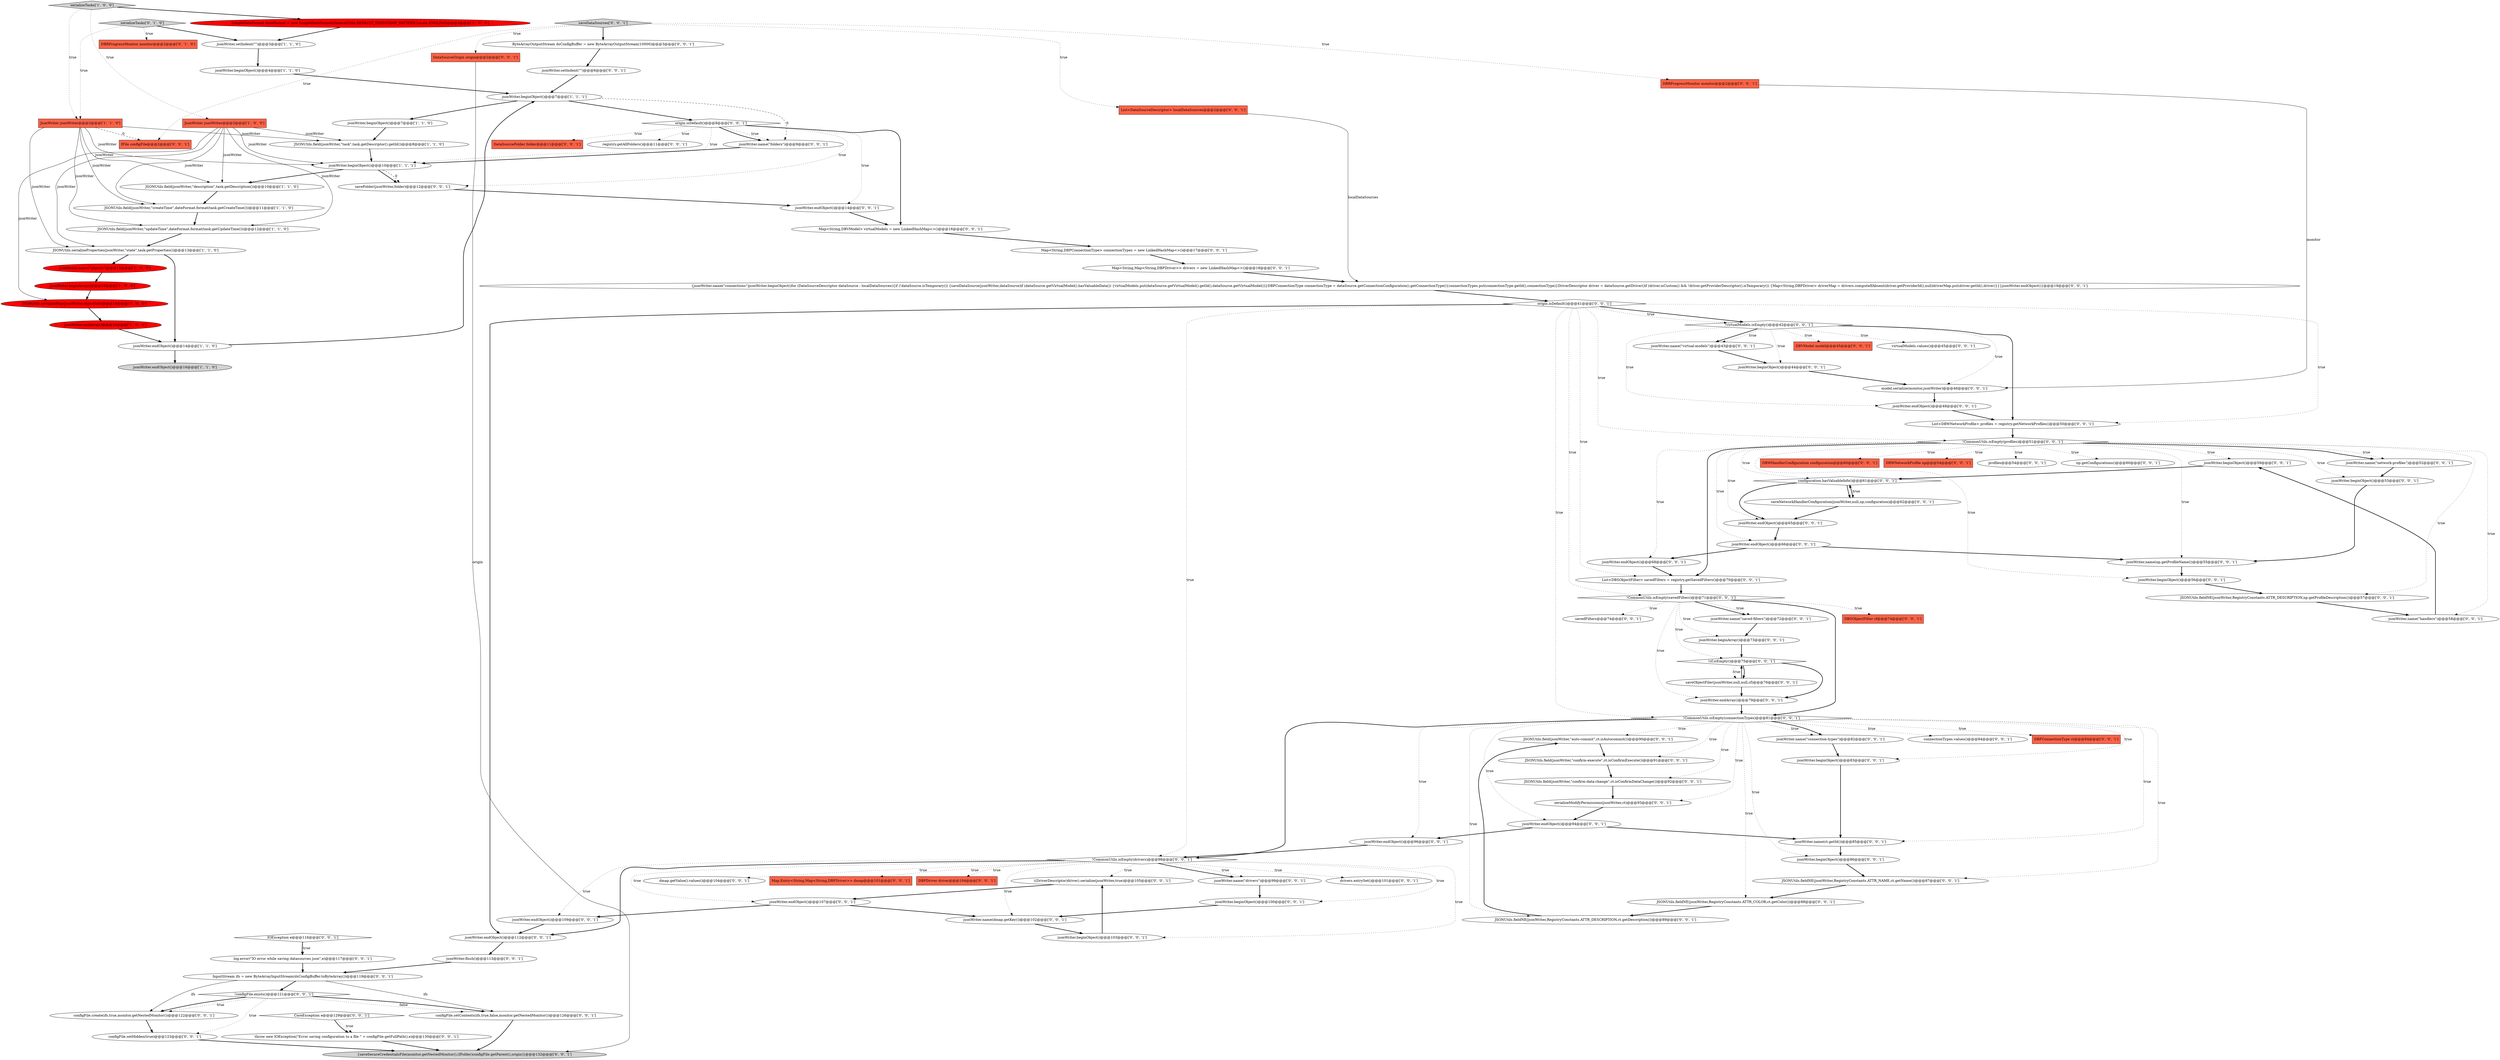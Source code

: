digraph {
37 [style = filled, label = "((DriverDescriptor)driver).serialize(jsonWriter,true)@@@105@@@['0', '0', '1']", fillcolor = white, shape = ellipse image = "AAA0AAABBB3BBB"];
110 [style = filled, label = "JSONUtils.field(jsonWriter,\"auto-commit\",ct.isAutocommit())@@@90@@@['0', '0', '1']", fillcolor = white, shape = ellipse image = "AAA0AAABBB3BBB"];
16 [style = filled, label = "JsonWriter jsonWriter@@@2@@@['1', '1', '0']", fillcolor = tomato, shape = box image = "AAA0AAABBB1BBB"];
43 [style = filled, label = "jsonWriter.endArray()@@@79@@@['0', '0', '1']", fillcolor = white, shape = ellipse image = "AAA0AAABBB3BBB"];
79 [style = filled, label = "drivers.entrySet()@@@101@@@['0', '0', '1']", fillcolor = white, shape = ellipse image = "AAA0AAABBB3BBB"];
18 [style = filled, label = "jsonWriter.endObject()@@@14@@@['1', '1', '0']", fillcolor = white, shape = ellipse image = "AAA0AAABBB1BBB"];
9 [style = filled, label = "jsonWriter.endObject()@@@16@@@['1', '1', '0']", fillcolor = lightgray, shape = ellipse image = "AAA0AAABBB1BBB"];
31 [style = filled, label = "saveFolder(jsonWriter,folder)@@@12@@@['0', '0', '1']", fillcolor = white, shape = ellipse image = "AAA0AAABBB3BBB"];
57 [style = filled, label = "ByteArrayOutputStream dsConfigBuffer = new ByteArrayOutputStream(10000)@@@3@@@['0', '0', '1']", fillcolor = white, shape = ellipse image = "AAA0AAABBB3BBB"];
89 [style = filled, label = "!CommonUtils.isEmpty(drivers)@@@98@@@['0', '0', '1']", fillcolor = white, shape = diamond image = "AAA0AAABBB3BBB"];
14 [style = filled, label = "JSONUtils.field(jsonWriter,\"task\",task.getDescriptor().getId())@@@8@@@['1', '1', '0']", fillcolor = white, shape = ellipse image = "AAA0AAABBB1BBB"];
27 [style = filled, label = "JSONUtils.field(jsonWriter,\"confirm-data-change\",ct.isConfirmDataChange())@@@92@@@['0', '0', '1']", fillcolor = white, shape = ellipse image = "AAA0AAABBB3BBB"];
87 [style = filled, label = "jsonWriter.endObject()@@@68@@@['0', '0', '1']", fillcolor = white, shape = ellipse image = "AAA0AAABBB3BBB"];
45 [style = filled, label = "jsonWriter.beginObject()@@@100@@@['0', '0', '1']", fillcolor = white, shape = ellipse image = "AAA0AAABBB3BBB"];
13 [style = filled, label = "JsonWriter jsonWriter@@@2@@@['1', '0', '0']", fillcolor = tomato, shape = box image = "AAA0AAABBB1BBB"];
97 [style = filled, label = "origin.isDefault()@@@8@@@['0', '0', '1']", fillcolor = white, shape = diamond image = "AAA0AAABBB3BBB"];
19 [style = filled, label = "serializeTasks['1', '0', '0']", fillcolor = lightgray, shape = diamond image = "AAA0AAABBB1BBB"];
72 [style = filled, label = "jsonWriter.name(\"saved-filters\")@@@72@@@['0', '0', '1']", fillcolor = white, shape = ellipse image = "AAA0AAABBB3BBB"];
76 [style = filled, label = "DataSourceFolder folder@@@11@@@['0', '0', '1']", fillcolor = tomato, shape = box image = "AAA0AAABBB3BBB"];
67 [style = filled, label = "JSONUtils.fieldNE(jsonWriter,RegistryConstants.ATTR_NAME,ct.getName())@@@87@@@['0', '0', '1']", fillcolor = white, shape = ellipse image = "AAA0AAABBB3BBB"];
48 [style = filled, label = "jsonWriter.name(\"virtual-models\")@@@43@@@['0', '0', '1']", fillcolor = white, shape = ellipse image = "AAA0AAABBB3BBB"];
83 [style = filled, label = "jsonWriter.endObject()@@@48@@@['0', '0', '1']", fillcolor = white, shape = ellipse image = "AAA0AAABBB3BBB"];
29 [style = filled, label = "InputStream ifs = new ByteArrayInputStream(dsConfigBuffer.toByteArray())@@@119@@@['0', '0', '1']", fillcolor = white, shape = ellipse image = "AAA0AAABBB3BBB"];
63 [style = filled, label = "jsonWriter.setIndent(\"\")@@@6@@@['0', '0', '1']", fillcolor = white, shape = ellipse image = "AAA0AAABBB3BBB"];
69 [style = filled, label = "CoreException e@@@129@@@['0', '0', '1']", fillcolor = white, shape = diamond image = "AAA0AAABBB3BBB"];
74 [style = filled, label = "jsonWriter.beginObject()@@@44@@@['0', '0', '1']", fillcolor = white, shape = ellipse image = "AAA0AAABBB3BBB"];
59 [style = filled, label = "jsonWriter.beginObject()@@@59@@@['0', '0', '1']", fillcolor = white, shape = ellipse image = "AAA0AAABBB3BBB"];
82 [style = filled, label = "jsonWriter.endObject()@@@112@@@['0', '0', '1']", fillcolor = white, shape = ellipse image = "AAA0AAABBB3BBB"];
64 [style = filled, label = "jsonWriter.beginObject()@@@83@@@['0', '0', '1']", fillcolor = white, shape = ellipse image = "AAA0AAABBB3BBB"];
113 [style = filled, label = "log.error(\"IO error while saving datasources json\",e)@@@117@@@['0', '0', '1']", fillcolor = white, shape = ellipse image = "AAA0AAABBB3BBB"];
17 [style = filled, label = "jsonWriter.beginObject()@@@7@@@['1', '1', '0']", fillcolor = white, shape = ellipse image = "AAA0AAABBB1BBB"];
108 [style = filled, label = "List<DataSourceDescriptor> localDataSources@@@2@@@['0', '0', '1']", fillcolor = tomato, shape = box image = "AAA0AAABBB3BBB"];
71 [style = filled, label = "configFile.create(ifs,true,monitor.getNestedMonitor())@@@122@@@['0', '0', '1']", fillcolor = white, shape = ellipse image = "AAA0AAABBB3BBB"];
98 [style = filled, label = "JSONUtils.fieldNE(jsonWriter,RegistryConstants.ATTR_DESCRIPTION,np.getProfileDescription())@@@57@@@['0', '0', '1']", fillcolor = white, shape = ellipse image = "AAA0AAABBB3BBB"];
0 [style = filled, label = "jsonWriter.beginObject()@@@7@@@['1', '1', '1']", fillcolor = white, shape = ellipse image = "AAA0AAABBB1BBB"];
6 [style = filled, label = "jsonWriter.endArray()@@@20@@@['1', '0', '0']", fillcolor = red, shape = ellipse image = "AAA1AAABBB1BBB"];
81 [style = filled, label = "jsonWriter.name(\"network-profiles\")@@@52@@@['0', '0', '1']", fillcolor = white, shape = ellipse image = "AAA0AAABBB3BBB"];
68 [style = filled, label = "dmap.getValue().values()@@@104@@@['0', '0', '1']", fillcolor = white, shape = ellipse image = "AAA0AAABBB3BBB"];
92 [style = filled, label = "Map<String,Map<String,DBPDriver>> drivers = new LinkedHashMap<>()@@@18@@@['0', '0', '1']", fillcolor = white, shape = ellipse image = "AAA0AAABBB3BBB"];
107 [style = filled, label = "model.serialize(monitor,jsonWriter)@@@46@@@['0', '0', '1']", fillcolor = white, shape = ellipse image = "AAA0AAABBB3BBB"];
8 [style = filled, label = "JSONUtils.serializeProperties(jsonWriter,\"state\",task.getProperties())@@@13@@@['1', '1', '0']", fillcolor = white, shape = ellipse image = "AAA0AAABBB1BBB"];
86 [style = filled, label = "configFile.setContents(ifs,true,false,monitor.getNestedMonitor())@@@126@@@['0', '0', '1']", fillcolor = white, shape = ellipse image = "AAA0AAABBB3BBB"];
35 [style = filled, label = "{jsonWriter.name(\"connections\")jsonWriter.beginObject()for (DataSourceDescriptor dataSource : localDataSources){if (!dataSource.isTemporary()) {saveDataSource(jsonWriter,dataSource)if (dataSource.getVirtualModel().hasValuableData()) {virtualModels.put(dataSource.getVirtualModel().getId(),dataSource.getVirtualModel())}DBPConnectionType connectionType = dataSource.getConnectionConfiguration().getConnectionType(){connectionTypes.put(connectionType.getId(),connectionType)}DriverDescriptor driver = dataSource.getDriver()if (driver.isCustom() && !driver.getProviderDescriptor().isTemporary()) {Map<String,DBPDriver> driverMap = drivers.computeIfAbsent(driver.getProviderId(),null)driverMap.put(driver.getId(),driver)}}}jsonWriter.endObject()}@@@19@@@['0', '0', '1']", fillcolor = white, shape = ellipse image = "AAA0AAABBB3BBB"];
21 [style = filled, label = "DBRProgressMonitor monitor@@@2@@@['0', '1', '0']", fillcolor = tomato, shape = box image = "AAA0AAABBB2BBB"];
25 [style = filled, label = "Map.Entry<String,Map<String,DBPDriver>> dmap@@@101@@@['0', '0', '1']", fillcolor = tomato, shape = box image = "AAA0AAABBB3BBB"];
39 [style = filled, label = "Map<String,DBPConnectionType> connectionTypes = new LinkedHashMap<>()@@@17@@@['0', '0', '1']", fillcolor = white, shape = ellipse image = "AAA0AAABBB3BBB"];
32 [style = filled, label = "DBVModel model@@@45@@@['0', '0', '1']", fillcolor = tomato, shape = box image = "AAA0AAABBB3BBB"];
65 [style = filled, label = "DBRProgressMonitor monitor@@@2@@@['0', '0', '1']", fillcolor = tomato, shape = box image = "AAA0AAABBB3BBB"];
61 [style = filled, label = "DBWHandlerConfiguration configuration@@@60@@@['0', '0', '1']", fillcolor = tomato, shape = box image = "AAA0AAABBB3BBB"];
38 [style = filled, label = "jsonWriter.endObject()@@@66@@@['0', '0', '1']", fillcolor = white, shape = ellipse image = "AAA0AAABBB3BBB"];
53 [style = filled, label = "throw new IOException(\"Error saving configuration to a file \" + configFile.getFullPath(),e)@@@130@@@['0', '0', '1']", fillcolor = white, shape = ellipse image = "AAA0AAABBB3BBB"];
56 [style = filled, label = "DBSObjectFilter cf@@@74@@@['0', '0', '1']", fillcolor = tomato, shape = box image = "AAA0AAABBB3BBB"];
111 [style = filled, label = "DBWNetworkProfile np@@@54@@@['0', '0', '1']", fillcolor = tomato, shape = box image = "AAA0AAABBB3BBB"];
34 [style = filled, label = "saveObjectFiler(jsonWriter,null,null,cf)@@@76@@@['0', '0', '1']", fillcolor = white, shape = ellipse image = "AAA0AAABBB3BBB"];
60 [style = filled, label = "virtualModels.values()@@@45@@@['0', '0', '1']", fillcolor = white, shape = ellipse image = "AAA0AAABBB3BBB"];
51 [style = filled, label = "jsonWriter.beginObject()@@@103@@@['0', '0', '1']", fillcolor = white, shape = ellipse image = "AAA0AAABBB3BBB"];
42 [style = filled, label = "jsonWriter.name(np.getProfileName())@@@55@@@['0', '0', '1']", fillcolor = white, shape = ellipse image = "AAA0AAABBB3BBB"];
73 [style = filled, label = "jsonWriter.endObject()@@@94@@@['0', '0', '1']", fillcolor = white, shape = ellipse image = "AAA0AAABBB3BBB"];
5 [style = filled, label = "JSONUtils.field(jsonWriter,\"createTime\",dateFormat.format(task.getCreateTime()))@@@11@@@['1', '1', '0']", fillcolor = white, shape = ellipse image = "AAA0AAABBB1BBB"];
104 [style = filled, label = "profiles@@@54@@@['0', '0', '1']", fillcolor = white, shape = ellipse image = "AAA0AAABBB3BBB"];
41 [style = filled, label = "jsonWriter.endObject()@@@96@@@['0', '0', '1']", fillcolor = white, shape = ellipse image = "AAA0AAABBB3BBB"];
106 [style = filled, label = "np.getConfigurations()@@@60@@@['0', '0', '1']", fillcolor = white, shape = ellipse image = "AAA0AAABBB3BBB"];
55 [style = filled, label = "origin.isDefault()@@@41@@@['0', '0', '1']", fillcolor = white, shape = diamond image = "AAA0AAABBB3BBB"];
84 [style = filled, label = "jsonWriter.endObject()@@@107@@@['0', '0', '1']", fillcolor = white, shape = ellipse image = "AAA0AAABBB3BBB"];
105 [style = filled, label = "jsonWriter.name(\"handlers\")@@@58@@@['0', '0', '1']", fillcolor = white, shape = ellipse image = "AAA0AAABBB3BBB"];
4 [style = filled, label = "jsonWriter.beginObject()@@@4@@@['1', '1', '0']", fillcolor = white, shape = ellipse image = "AAA0AAABBB1BBB"];
80 [style = filled, label = "configuration.hasValuableInfo()@@@61@@@['0', '0', '1']", fillcolor = white, shape = diamond image = "AAA0AAABBB3BBB"];
10 [style = filled, label = "jsonWriter.beginObject()@@@10@@@['1', '1', '1']", fillcolor = white, shape = ellipse image = "AAA0AAABBB1BBB"];
109 [style = filled, label = "!CommonUtils.isEmpty(savedFilters)@@@71@@@['0', '0', '1']", fillcolor = white, shape = diamond image = "AAA0AAABBB3BBB"];
88 [style = filled, label = "jsonWriter.name(ct.getId())@@@85@@@['0', '0', '1']", fillcolor = white, shape = ellipse image = "AAA0AAABBB3BBB"];
20 [style = filled, label = "serializeTasks['0', '1', '0']", fillcolor = lightgray, shape = diamond image = "AAA0AAABBB2BBB"];
11 [style = filled, label = "SimpleDateFormat dateFormat = new SimpleDateFormat(GeneralUtils.DEFAULT_TIMESTAMP_PATTERN,Locale.ENGLISH)@@@3@@@['1', '0', '0']", fillcolor = red, shape = ellipse image = "AAA1AAABBB1BBB"];
22 [style = filled, label = "jsonWriter.endObject()@@@14@@@['0', '0', '1']", fillcolor = white, shape = ellipse image = "AAA0AAABBB3BBB"];
103 [style = filled, label = "jsonWriter.name(\"drivers\")@@@99@@@['0', '0', '1']", fillcolor = white, shape = ellipse image = "AAA0AAABBB3BBB"];
77 [style = filled, label = "jsonWriter.beginObject()@@@86@@@['0', '0', '1']", fillcolor = white, shape = ellipse image = "AAA0AAABBB3BBB"];
30 [style = filled, label = "Map<String,DBVModel> virtualModels = new LinkedHashMap<>()@@@16@@@['0', '0', '1']", fillcolor = white, shape = ellipse image = "AAA0AAABBB3BBB"];
58 [style = filled, label = "IOException e@@@116@@@['0', '0', '1']", fillcolor = white, shape = diamond image = "AAA0AAABBB3BBB"];
44 [style = filled, label = "saveNetworkHandlerConfiguration(jsonWriter,null,np,configuration)@@@62@@@['0', '0', '1']", fillcolor = white, shape = ellipse image = "AAA0AAABBB3BBB"];
93 [style = filled, label = "configFile.setHidden(true)@@@123@@@['0', '0', '1']", fillcolor = white, shape = ellipse image = "AAA0AAABBB3BBB"];
100 [style = filled, label = "!cf.isEmpty()@@@75@@@['0', '0', '1']", fillcolor = white, shape = diamond image = "AAA0AAABBB3BBB"];
101 [style = filled, label = "!configFile.exists()@@@121@@@['0', '0', '1']", fillcolor = white, shape = diamond image = "AAA0AAABBB3BBB"];
95 [style = filled, label = "jsonWriter.beginObject()@@@56@@@['0', '0', '1']", fillcolor = white, shape = ellipse image = "AAA0AAABBB3BBB"];
94 [style = filled, label = "DBPDriver driver@@@104@@@['0', '0', '1']", fillcolor = tomato, shape = box image = "AAA0AAABBB3BBB"];
102 [style = filled, label = "jsonWriter.name(\"connection-types\")@@@82@@@['0', '0', '1']", fillcolor = white, shape = ellipse image = "AAA0AAABBB3BBB"];
49 [style = filled, label = "{saveSecureCredentialsFile(monitor.getNestedMonitor(),(IFolder)configFile.getParent(),origin)}@@@132@@@['0', '0', '1']", fillcolor = lightgray, shape = ellipse image = "AAA0AAABBB3BBB"];
75 [style = filled, label = "jsonWriter.name(\"folders\")@@@9@@@['0', '0', '1']", fillcolor = white, shape = ellipse image = "AAA0AAABBB3BBB"];
40 [style = filled, label = "!CommonUtils.isEmpty(profiles)@@@51@@@['0', '0', '1']", fillcolor = white, shape = diamond image = "AAA0AAABBB3BBB"];
112 [style = filled, label = "IFile configFile@@@2@@@['0', '0', '1']", fillcolor = tomato, shape = box image = "AAA0AAABBB3BBB"];
54 [style = filled, label = "JSONUtils.fieldNE(jsonWriter,RegistryConstants.ATTR_COLOR,ct.getColor())@@@88@@@['0', '0', '1']", fillcolor = white, shape = ellipse image = "AAA0AAABBB3BBB"];
36 [style = filled, label = "savedFilters@@@74@@@['0', '0', '1']", fillcolor = white, shape = ellipse image = "AAA0AAABBB3BBB"];
96 [style = filled, label = "jsonWriter.beginObject()@@@53@@@['0', '0', '1']", fillcolor = white, shape = ellipse image = "AAA0AAABBB3BBB"];
66 [style = filled, label = "jsonWriter.beginArray()@@@73@@@['0', '0', '1']", fillcolor = white, shape = ellipse image = "AAA0AAABBB3BBB"];
50 [style = filled, label = "jsonWriter.flush()@@@113@@@['0', '0', '1']", fillcolor = white, shape = ellipse image = "AAA0AAABBB3BBB"];
90 [style = filled, label = "List<DBWNetworkProfile> profiles = registry.getNetworkProfiles()@@@50@@@['0', '0', '1']", fillcolor = white, shape = ellipse image = "AAA0AAABBB3BBB"];
15 [style = filled, label = "jsonWriter.beginArray()@@@16@@@['1', '0', '0']", fillcolor = red, shape = ellipse image = "AAA1AAABBB1BBB"];
28 [style = filled, label = "JSONUtils.fieldNE(jsonWriter,RegistryConstants.ATTR_DESCRIPTION,ct.getDescription())@@@89@@@['0', '0', '1']", fillcolor = white, shape = ellipse image = "AAA0AAABBB3BBB"];
62 [style = filled, label = "!CommonUtils.isEmpty(connectionTypes)@@@81@@@['0', '0', '1']", fillcolor = white, shape = diamond image = "AAA0AAABBB3BBB"];
46 [style = filled, label = "saveDataSources['0', '0', '1']", fillcolor = lightgray, shape = diamond image = "AAA0AAABBB3BBB"];
1 [style = filled, label = "JSONUtils.field(jsonWriter,\"updateTime\",dateFormat.format(task.getUpdateTime()))@@@12@@@['1', '1', '0']", fillcolor = white, shape = ellipse image = "AAA0AAABBB1BBB"];
7 [style = filled, label = "JSONUtils.field(jsonWriter,\"description\",task.getDescription())@@@10@@@['1', '1', '0']", fillcolor = white, shape = ellipse image = "AAA0AAABBB1BBB"];
33 [style = filled, label = "DataSourceOrigin origin@@@2@@@['0', '0', '1']", fillcolor = tomato, shape = box image = "AAA0AAABBB3BBB"];
3 [style = filled, label = "jsonWriter.setIndent(\"\")@@@3@@@['1', '1', '0']", fillcolor = white, shape = ellipse image = "AAA0AAABBB1BBB"];
26 [style = filled, label = "connectionTypes.values()@@@84@@@['0', '0', '1']", fillcolor = white, shape = ellipse image = "AAA0AAABBB3BBB"];
52 [style = filled, label = "DBPConnectionType ct@@@84@@@['0', '0', '1']", fillcolor = tomato, shape = box image = "AAA0AAABBB3BBB"];
78 [style = filled, label = "serializeModifyPermissions(jsonWriter,ct)@@@93@@@['0', '0', '1']", fillcolor = white, shape = ellipse image = "AAA0AAABBB3BBB"];
91 [style = filled, label = "jsonWriter.endObject()@@@109@@@['0', '0', '1']", fillcolor = white, shape = ellipse image = "AAA0AAABBB3BBB"];
12 [style = filled, label = "jsonWriter.name(\"objects\")@@@15@@@['1', '0', '0']", fillcolor = red, shape = ellipse image = "AAA1AAABBB1BBB"];
85 [style = filled, label = "List<DBSObjectFilter> savedFilters = registry.getSavedFilters()@@@70@@@['0', '0', '1']", fillcolor = white, shape = ellipse image = "AAA0AAABBB3BBB"];
24 [style = filled, label = "JSONUtils.field(jsonWriter,\"confirm-execute\",ct.isConfirmExecute())@@@91@@@['0', '0', '1']", fillcolor = white, shape = ellipse image = "AAA0AAABBB3BBB"];
47 [style = filled, label = "!virtualModels.isEmpty()@@@42@@@['0', '0', '1']", fillcolor = white, shape = diamond image = "AAA0AAABBB3BBB"];
99 [style = filled, label = "jsonWriter.name(dmap.getKey())@@@102@@@['0', '0', '1']", fillcolor = white, shape = ellipse image = "AAA0AAABBB3BBB"];
70 [style = filled, label = "jsonWriter.endObject()@@@65@@@['0', '0', '1']", fillcolor = white, shape = ellipse image = "AAA0AAABBB3BBB"];
23 [style = filled, label = "registry.getAllFolders()@@@11@@@['0', '0', '1']", fillcolor = white, shape = ellipse image = "AAA0AAABBB3BBB"];
2 [style = filled, label = "JSONUtils.serializeMap(jsonWriter,objectInfo)@@@18@@@['1', '0', '0']", fillcolor = red, shape = ellipse image = "AAA1AAABBB1BBB"];
62->52 [style = dotted, label="true"];
62->73 [style = dotted, label="true"];
74->107 [style = bold, label=""];
13->7 [style = solid, label="jsonWriter"];
16->10 [style = solid, label="jsonWriter"];
109->36 [style = dotted, label="true"];
89->68 [style = dotted, label="true"];
35->55 [style = bold, label=""];
55->47 [style = bold, label=""];
2->6 [style = bold, label=""];
62->26 [style = dotted, label="true"];
13->8 [style = solid, label="jsonWriter"];
16->112 [style = dashed, label="0"];
70->38 [style = bold, label=""];
109->100 [style = dotted, label="true"];
13->2 [style = solid, label="jsonWriter"];
93->49 [style = bold, label=""];
97->23 [style = dotted, label="true"];
97->31 [style = dotted, label="true"];
40->70 [style = dotted, label="true"];
19->11 [style = bold, label=""];
89->79 [style = dotted, label="true"];
84->99 [style = bold, label=""];
88->77 [style = bold, label=""];
38->42 [style = bold, label=""];
3->4 [style = bold, label=""];
22->30 [style = bold, label=""];
62->28 [style = dotted, label="true"];
65->107 [style = solid, label="monitor"];
109->56 [style = dotted, label="true"];
62->27 [style = dotted, label="true"];
57->63 [style = bold, label=""];
41->89 [style = bold, label=""];
62->64 [style = dotted, label="true"];
27->78 [style = bold, label=""];
40->98 [style = dotted, label="true"];
17->14 [style = bold, label=""];
89->37 [style = dotted, label="true"];
58->113 [style = bold, label=""];
113->29 [style = bold, label=""];
28->110 [style = bold, label=""];
84->91 [style = bold, label=""];
98->105 [style = bold, label=""];
69->53 [style = dotted, label="true"];
40->111 [style = dotted, label="true"];
75->10 [style = bold, label=""];
47->90 [style = bold, label=""];
16->8 [style = solid, label="jsonWriter"];
18->0 [style = bold, label=""];
83->90 [style = bold, label=""];
24->27 [style = bold, label=""];
64->88 [style = bold, label=""];
39->92 [style = bold, label=""];
100->34 [style = bold, label=""];
40->95 [style = dotted, label="true"];
50->29 [style = bold, label=""];
40->87 [style = dotted, label="true"];
55->82 [style = bold, label=""];
95->98 [style = bold, label=""];
46->65 [style = dotted, label="true"];
10->31 [style = bold, label=""];
48->74 [style = bold, label=""];
80->70 [style = bold, label=""];
55->90 [style = dotted, label="true"];
47->48 [style = bold, label=""];
0->17 [style = bold, label=""];
8->18 [style = bold, label=""];
62->89 [style = bold, label=""];
10->31 [style = dashed, label="0"];
58->113 [style = dotted, label="true"];
14->10 [style = bold, label=""];
40->81 [style = dotted, label="true"];
89->51 [style = dotted, label="true"];
16->5 [style = solid, label="jsonWriter"];
46->112 [style = dotted, label="true"];
29->86 [style = solid, label="ifs"];
55->40 [style = dotted, label="true"];
20->3 [style = bold, label=""];
40->80 [style = dotted, label="true"];
46->33 [style = dotted, label="true"];
40->81 [style = bold, label=""];
89->103 [style = dotted, label="true"];
10->7 [style = bold, label=""];
38->87 [style = bold, label=""];
47->60 [style = dotted, label="true"];
89->99 [style = dotted, label="true"];
97->76 [style = dotted, label="true"];
4->0 [style = bold, label=""];
46->108 [style = dotted, label="true"];
55->109 [style = dotted, label="true"];
62->77 [style = dotted, label="true"];
62->24 [style = dotted, label="true"];
62->88 [style = dotted, label="true"];
5->1 [style = bold, label=""];
89->25 [style = dotted, label="true"];
47->83 [style = dotted, label="true"];
7->5 [style = bold, label=""];
81->96 [style = bold, label=""];
55->89 [style = dotted, label="true"];
71->93 [style = bold, label=""];
62->67 [style = dotted, label="true"];
101->86 [style = dotted, label="false"];
97->30 [style = bold, label=""];
13->1 [style = solid, label="jsonWriter"];
18->9 [style = bold, label=""];
0->97 [style = bold, label=""];
107->83 [style = bold, label=""];
110->24 [style = bold, label=""];
101->86 [style = bold, label=""];
40->106 [style = dotted, label="true"];
13->10 [style = solid, label="jsonWriter"];
40->104 [style = dotted, label="true"];
80->44 [style = dotted, label="true"];
78->73 [style = bold, label=""];
97->75 [style = dotted, label="true"];
44->80 [style = bold, label=""];
99->51 [style = bold, label=""];
0->75 [style = dashed, label="0"];
40->42 [style = dotted, label="true"];
89->91 [style = dotted, label="true"];
59->80 [style = bold, label=""];
37->84 [style = bold, label=""];
89->103 [style = bold, label=""];
55->85 [style = dotted, label="true"];
1->8 [style = bold, label=""];
87->85 [style = bold, label=""];
47->48 [style = dotted, label="true"];
67->54 [style = bold, label=""];
102->64 [style = bold, label=""];
97->10 [style = dotted, label="true"];
6->18 [style = bold, label=""];
63->0 [style = bold, label=""];
85->109 [style = bold, label=""];
103->45 [style = bold, label=""];
40->38 [style = dotted, label="true"];
55->47 [style = dotted, label="true"];
73->41 [style = bold, label=""];
29->101 [style = bold, label=""];
80->44 [style = bold, label=""];
40->85 [style = bold, label=""];
47->32 [style = dotted, label="true"];
62->110 [style = dotted, label="true"];
89->84 [style = dotted, label="true"];
101->93 [style = dotted, label="true"];
51->37 [style = bold, label=""];
11->3 [style = bold, label=""];
97->22 [style = dotted, label="true"];
69->53 [style = bold, label=""];
34->100 [style = bold, label=""];
77->67 [style = bold, label=""];
89->82 [style = bold, label=""];
44->70 [style = bold, label=""];
109->62 [style = bold, label=""];
33->49 [style = solid, label="origin"];
16->14 [style = solid, label="jsonWriter"];
62->41 [style = dotted, label="true"];
34->43 [style = bold, label=""];
54->28 [style = bold, label=""];
46->57 [style = bold, label=""];
16->7 [style = solid, label="jsonWriter"];
29->71 [style = solid, label="ifs"];
8->12 [style = bold, label=""];
108->35 [style = solid, label="localDataSources"];
55->62 [style = dotted, label="true"];
82->50 [style = bold, label=""];
109->43 [style = dotted, label="true"];
92->35 [style = bold, label=""];
15->2 [style = bold, label=""];
43->62 [style = bold, label=""];
62->102 [style = dotted, label="true"];
31->22 [style = bold, label=""];
89->45 [style = dotted, label="true"];
100->43 [style = bold, label=""];
109->66 [style = dotted, label="true"];
66->100 [style = bold, label=""];
40->96 [style = dotted, label="true"];
47->107 [style = dotted, label="true"];
100->34 [style = dotted, label="true"];
12->15 [style = bold, label=""];
90->40 [style = bold, label=""];
47->74 [style = dotted, label="true"];
105->59 [style = bold, label=""];
19->13 [style = dotted, label="true"];
20->21 [style = dotted, label="true"];
13->14 [style = solid, label="jsonWriter"];
13->5 [style = solid, label="jsonWriter"];
45->99 [style = bold, label=""];
40->105 [style = dotted, label="true"];
53->49 [style = bold, label=""];
73->88 [style = bold, label=""];
101->71 [style = dotted, label="true"];
97->75 [style = bold, label=""];
40->59 [style = dotted, label="true"];
16->1 [style = solid, label="jsonWriter"];
96->42 [style = bold, label=""];
109->72 [style = bold, label=""];
101->71 [style = bold, label=""];
19->16 [style = dotted, label="true"];
62->54 [style = dotted, label="true"];
30->39 [style = bold, label=""];
91->82 [style = bold, label=""];
42->95 [style = bold, label=""];
72->66 [style = bold, label=""];
109->72 [style = dotted, label="true"];
86->49 [style = bold, label=""];
62->102 [style = bold, label=""];
62->78 [style = dotted, label="true"];
20->16 [style = dotted, label="true"];
89->94 [style = dotted, label="true"];
40->61 [style = dotted, label="true"];
}

